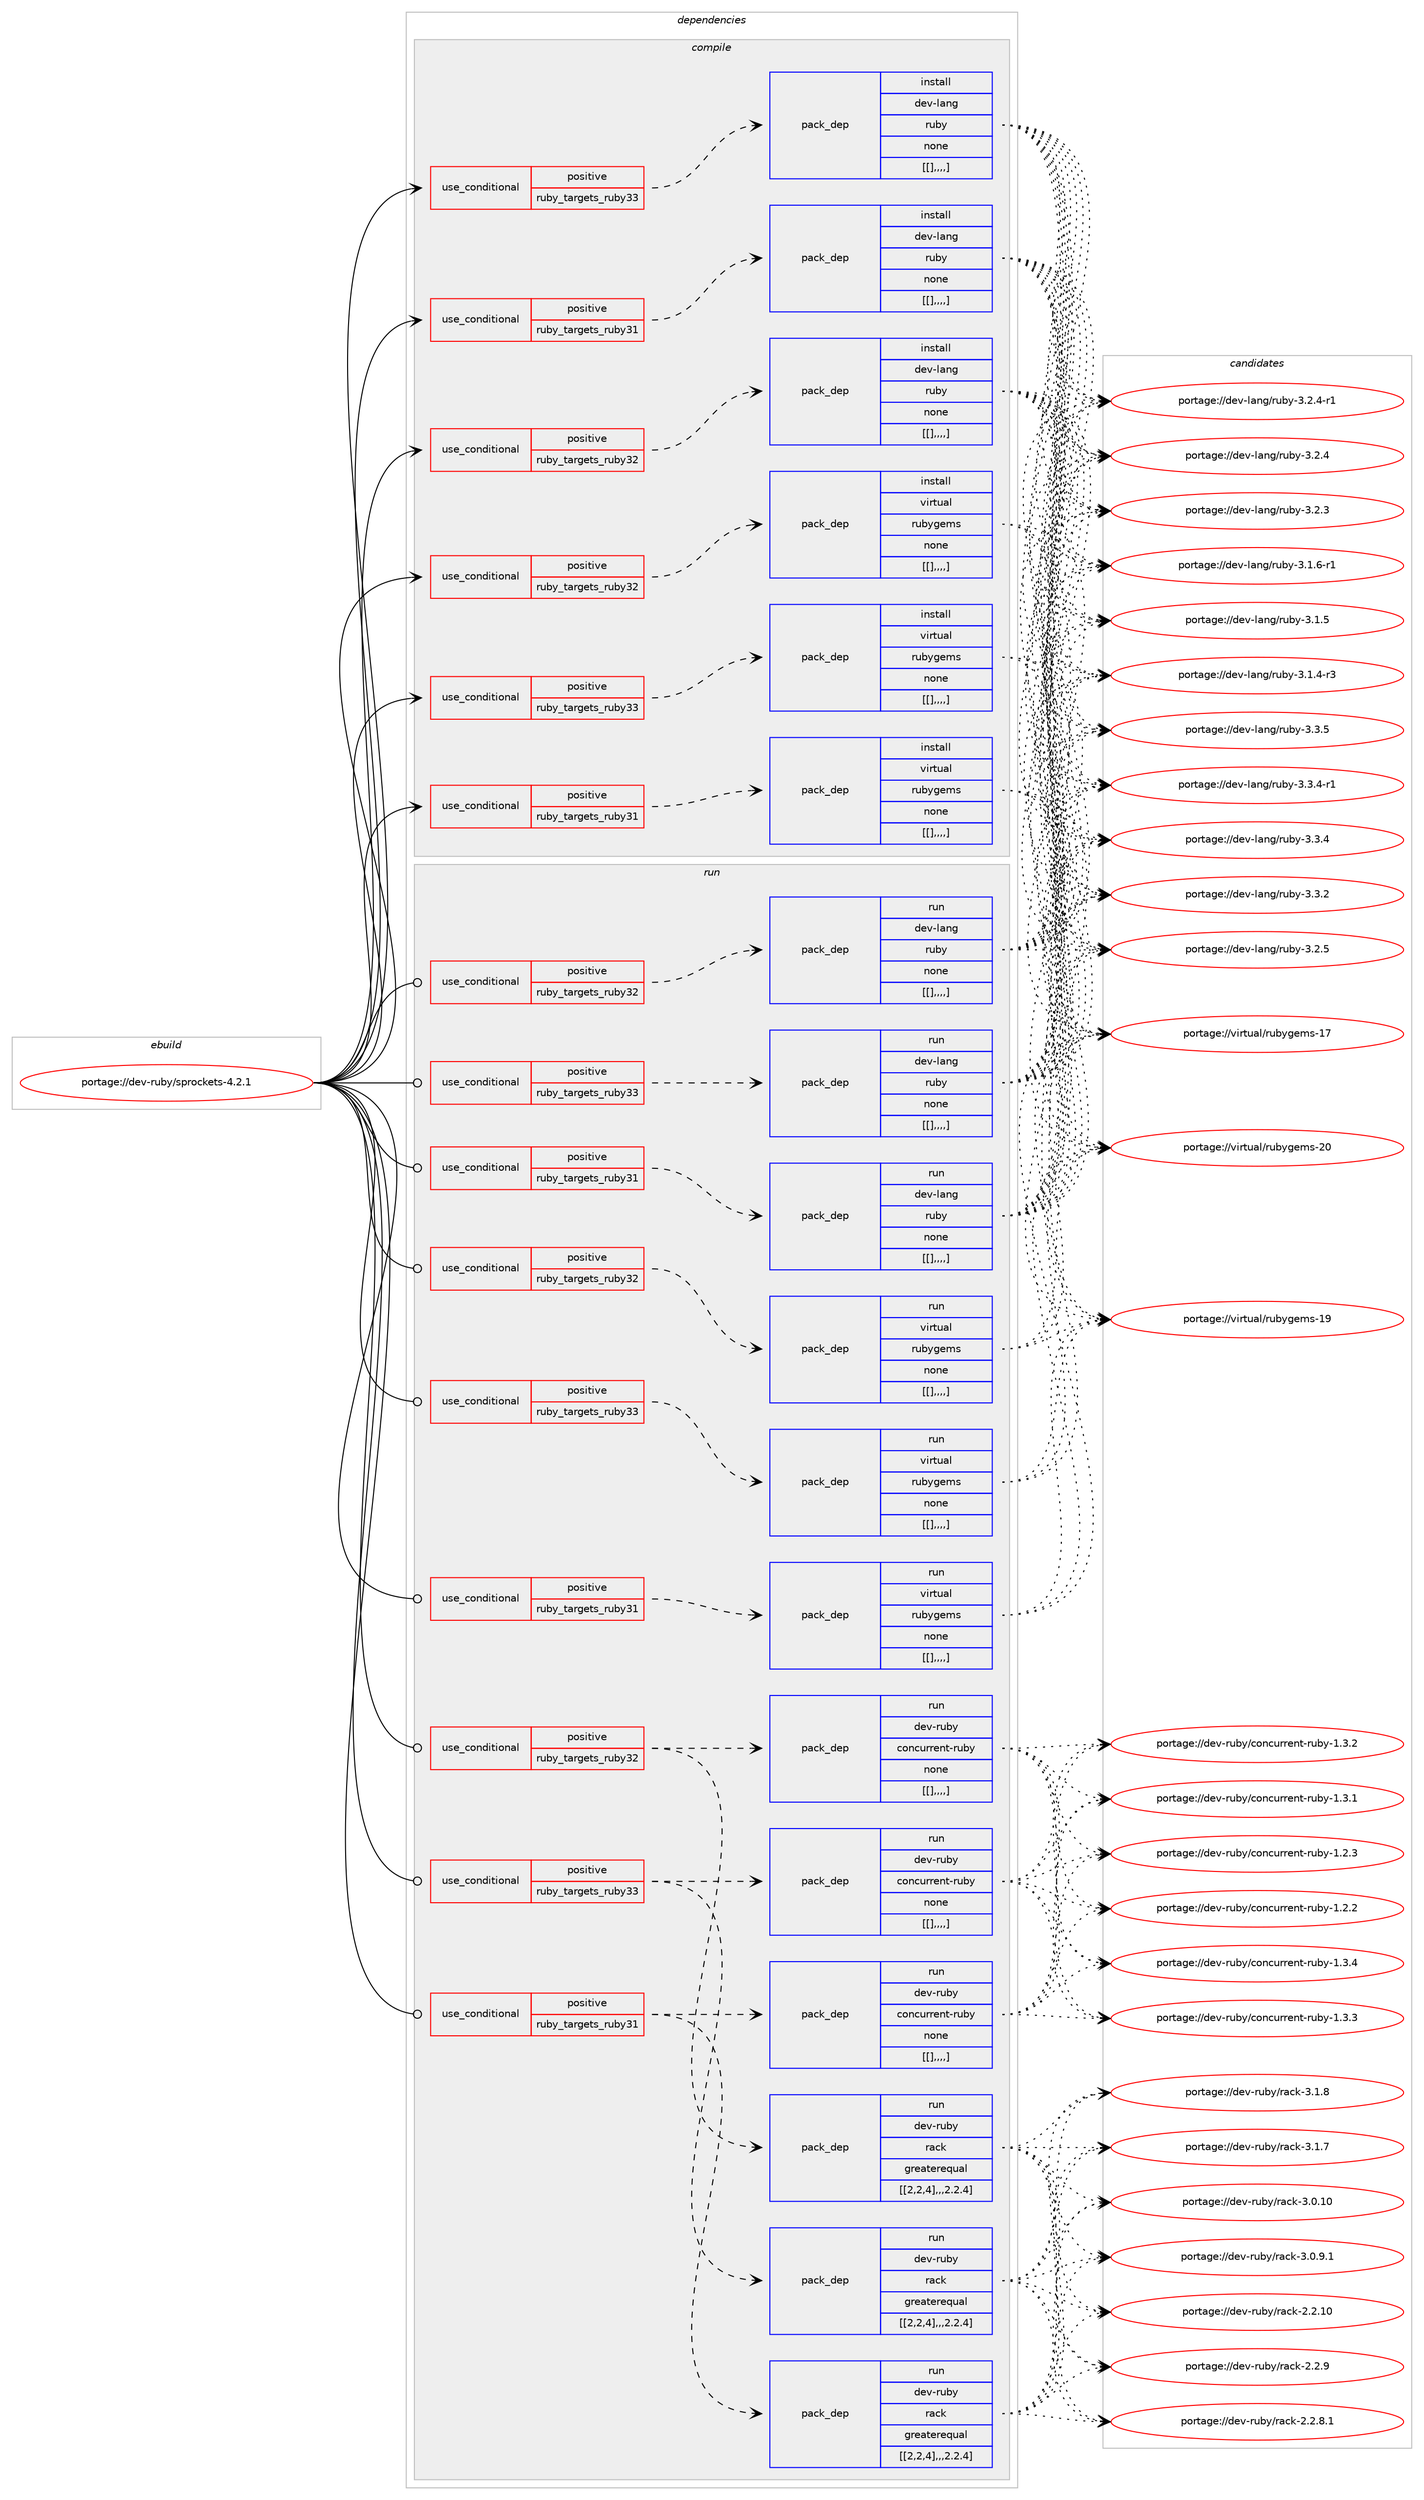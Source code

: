 digraph prolog {

# *************
# Graph options
# *************

newrank=true;
concentrate=true;
compound=true;
graph [rankdir=LR,fontname=Helvetica,fontsize=10,ranksep=1.5];#, ranksep=2.5, nodesep=0.2];
edge  [arrowhead=vee];
node  [fontname=Helvetica,fontsize=10];

# **********
# The ebuild
# **********

subgraph cluster_leftcol {
color=gray;
label=<<i>ebuild</i>>;
id [label="portage://dev-ruby/sprockets-4.2.1", color=red, width=4, href="../dev-ruby/sprockets-4.2.1.svg"];
}

# ****************
# The dependencies
# ****************

subgraph cluster_midcol {
color=gray;
label=<<i>dependencies</i>>;
subgraph cluster_compile {
fillcolor="#eeeeee";
style=filled;
label=<<i>compile</i>>;
subgraph cond61307 {
dependency215376 [label=<<TABLE BORDER="0" CELLBORDER="1" CELLSPACING="0" CELLPADDING="4"><TR><TD ROWSPAN="3" CELLPADDING="10">use_conditional</TD></TR><TR><TD>positive</TD></TR><TR><TD>ruby_targets_ruby31</TD></TR></TABLE>>, shape=none, color=red];
subgraph pack152599 {
dependency215428 [label=<<TABLE BORDER="0" CELLBORDER="1" CELLSPACING="0" CELLPADDING="4" WIDTH="220"><TR><TD ROWSPAN="6" CELLPADDING="30">pack_dep</TD></TR><TR><TD WIDTH="110">install</TD></TR><TR><TD>dev-lang</TD></TR><TR><TD>ruby</TD></TR><TR><TD>none</TD></TR><TR><TD>[[],,,,]</TD></TR></TABLE>>, shape=none, color=blue];
}
dependency215376:e -> dependency215428:w [weight=20,style="dashed",arrowhead="vee"];
}
id:e -> dependency215376:w [weight=20,style="solid",arrowhead="vee"];
subgraph cond61364 {
dependency215474 [label=<<TABLE BORDER="0" CELLBORDER="1" CELLSPACING="0" CELLPADDING="4"><TR><TD ROWSPAN="3" CELLPADDING="10">use_conditional</TD></TR><TR><TD>positive</TD></TR><TR><TD>ruby_targets_ruby31</TD></TR></TABLE>>, shape=none, color=red];
subgraph pack152633 {
dependency215477 [label=<<TABLE BORDER="0" CELLBORDER="1" CELLSPACING="0" CELLPADDING="4" WIDTH="220"><TR><TD ROWSPAN="6" CELLPADDING="30">pack_dep</TD></TR><TR><TD WIDTH="110">install</TD></TR><TR><TD>virtual</TD></TR><TR><TD>rubygems</TD></TR><TR><TD>none</TD></TR><TR><TD>[[],,,,]</TD></TR></TABLE>>, shape=none, color=blue];
}
dependency215474:e -> dependency215477:w [weight=20,style="dashed",arrowhead="vee"];
}
id:e -> dependency215474:w [weight=20,style="solid",arrowhead="vee"];
subgraph cond61414 {
dependency215619 [label=<<TABLE BORDER="0" CELLBORDER="1" CELLSPACING="0" CELLPADDING="4"><TR><TD ROWSPAN="3" CELLPADDING="10">use_conditional</TD></TR><TR><TD>positive</TD></TR><TR><TD>ruby_targets_ruby32</TD></TR></TABLE>>, shape=none, color=red];
subgraph pack152728 {
dependency215658 [label=<<TABLE BORDER="0" CELLBORDER="1" CELLSPACING="0" CELLPADDING="4" WIDTH="220"><TR><TD ROWSPAN="6" CELLPADDING="30">pack_dep</TD></TR><TR><TD WIDTH="110">install</TD></TR><TR><TD>dev-lang</TD></TR><TR><TD>ruby</TD></TR><TR><TD>none</TD></TR><TR><TD>[[],,,,]</TD></TR></TABLE>>, shape=none, color=blue];
}
dependency215619:e -> dependency215658:w [weight=20,style="dashed",arrowhead="vee"];
}
id:e -> dependency215619:w [weight=20,style="solid",arrowhead="vee"];
subgraph cond61451 {
dependency215673 [label=<<TABLE BORDER="0" CELLBORDER="1" CELLSPACING="0" CELLPADDING="4"><TR><TD ROWSPAN="3" CELLPADDING="10">use_conditional</TD></TR><TR><TD>positive</TD></TR><TR><TD>ruby_targets_ruby32</TD></TR></TABLE>>, shape=none, color=red];
subgraph pack152764 {
dependency215712 [label=<<TABLE BORDER="0" CELLBORDER="1" CELLSPACING="0" CELLPADDING="4" WIDTH="220"><TR><TD ROWSPAN="6" CELLPADDING="30">pack_dep</TD></TR><TR><TD WIDTH="110">install</TD></TR><TR><TD>virtual</TD></TR><TR><TD>rubygems</TD></TR><TR><TD>none</TD></TR><TR><TD>[[],,,,]</TD></TR></TABLE>>, shape=none, color=blue];
}
dependency215673:e -> dependency215712:w [weight=20,style="dashed",arrowhead="vee"];
}
id:e -> dependency215673:w [weight=20,style="solid",arrowhead="vee"];
subgraph cond61480 {
dependency215748 [label=<<TABLE BORDER="0" CELLBORDER="1" CELLSPACING="0" CELLPADDING="4"><TR><TD ROWSPAN="3" CELLPADDING="10">use_conditional</TD></TR><TR><TD>positive</TD></TR><TR><TD>ruby_targets_ruby33</TD></TR></TABLE>>, shape=none, color=red];
subgraph pack152785 {
dependency215757 [label=<<TABLE BORDER="0" CELLBORDER="1" CELLSPACING="0" CELLPADDING="4" WIDTH="220"><TR><TD ROWSPAN="6" CELLPADDING="30">pack_dep</TD></TR><TR><TD WIDTH="110">install</TD></TR><TR><TD>dev-lang</TD></TR><TR><TD>ruby</TD></TR><TR><TD>none</TD></TR><TR><TD>[[],,,,]</TD></TR></TABLE>>, shape=none, color=blue];
}
dependency215748:e -> dependency215757:w [weight=20,style="dashed",arrowhead="vee"];
}
id:e -> dependency215748:w [weight=20,style="solid",arrowhead="vee"];
subgraph cond61498 {
dependency215781 [label=<<TABLE BORDER="0" CELLBORDER="1" CELLSPACING="0" CELLPADDING="4"><TR><TD ROWSPAN="3" CELLPADDING="10">use_conditional</TD></TR><TR><TD>positive</TD></TR><TR><TD>ruby_targets_ruby33</TD></TR></TABLE>>, shape=none, color=red];
subgraph pack152814 {
dependency215795 [label=<<TABLE BORDER="0" CELLBORDER="1" CELLSPACING="0" CELLPADDING="4" WIDTH="220"><TR><TD ROWSPAN="6" CELLPADDING="30">pack_dep</TD></TR><TR><TD WIDTH="110">install</TD></TR><TR><TD>virtual</TD></TR><TR><TD>rubygems</TD></TR><TR><TD>none</TD></TR><TR><TD>[[],,,,]</TD></TR></TABLE>>, shape=none, color=blue];
}
dependency215781:e -> dependency215795:w [weight=20,style="dashed",arrowhead="vee"];
}
id:e -> dependency215781:w [weight=20,style="solid",arrowhead="vee"];
}
subgraph cluster_compileandrun {
fillcolor="#eeeeee";
style=filled;
label=<<i>compile and run</i>>;
}
subgraph cluster_run {
fillcolor="#eeeeee";
style=filled;
label=<<i>run</i>>;
subgraph cond61522 {
dependency215835 [label=<<TABLE BORDER="0" CELLBORDER="1" CELLSPACING="0" CELLPADDING="4"><TR><TD ROWSPAN="3" CELLPADDING="10">use_conditional</TD></TR><TR><TD>positive</TD></TR><TR><TD>ruby_targets_ruby31</TD></TR></TABLE>>, shape=none, color=red];
subgraph pack152915 {
dependency216006 [label=<<TABLE BORDER="0" CELLBORDER="1" CELLSPACING="0" CELLPADDING="4" WIDTH="220"><TR><TD ROWSPAN="6" CELLPADDING="30">pack_dep</TD></TR><TR><TD WIDTH="110">run</TD></TR><TR><TD>dev-lang</TD></TR><TR><TD>ruby</TD></TR><TR><TD>none</TD></TR><TR><TD>[[],,,,]</TD></TR></TABLE>>, shape=none, color=blue];
}
dependency215835:e -> dependency216006:w [weight=20,style="dashed",arrowhead="vee"];
}
id:e -> dependency215835:w [weight=20,style="solid",arrowhead="odot"];
subgraph cond61620 {
dependency216053 [label=<<TABLE BORDER="0" CELLBORDER="1" CELLSPACING="0" CELLPADDING="4"><TR><TD ROWSPAN="3" CELLPADDING="10">use_conditional</TD></TR><TR><TD>positive</TD></TR><TR><TD>ruby_targets_ruby31</TD></TR></TABLE>>, shape=none, color=red];
subgraph pack152962 {
dependency216078 [label=<<TABLE BORDER="0" CELLBORDER="1" CELLSPACING="0" CELLPADDING="4" WIDTH="220"><TR><TD ROWSPAN="6" CELLPADDING="30">pack_dep</TD></TR><TR><TD WIDTH="110">run</TD></TR><TR><TD>dev-ruby</TD></TR><TR><TD>concurrent-ruby</TD></TR><TR><TD>none</TD></TR><TR><TD>[[],,,,]</TD></TR></TABLE>>, shape=none, color=blue];
}
dependency216053:e -> dependency216078:w [weight=20,style="dashed",arrowhead="vee"];
subgraph pack152991 {
dependency216124 [label=<<TABLE BORDER="0" CELLBORDER="1" CELLSPACING="0" CELLPADDING="4" WIDTH="220"><TR><TD ROWSPAN="6" CELLPADDING="30">pack_dep</TD></TR><TR><TD WIDTH="110">run</TD></TR><TR><TD>dev-ruby</TD></TR><TR><TD>rack</TD></TR><TR><TD>greaterequal</TD></TR><TR><TD>[[2,2,4],,,2.2.4]</TD></TR></TABLE>>, shape=none, color=blue];
}
dependency216053:e -> dependency216124:w [weight=20,style="dashed",arrowhead="vee"];
}
id:e -> dependency216053:w [weight=20,style="solid",arrowhead="odot"];
subgraph cond61703 {
dependency216219 [label=<<TABLE BORDER="0" CELLBORDER="1" CELLSPACING="0" CELLPADDING="4"><TR><TD ROWSPAN="3" CELLPADDING="10">use_conditional</TD></TR><TR><TD>positive</TD></TR><TR><TD>ruby_targets_ruby31</TD></TR></TABLE>>, shape=none, color=red];
subgraph pack153043 {
dependency216244 [label=<<TABLE BORDER="0" CELLBORDER="1" CELLSPACING="0" CELLPADDING="4" WIDTH="220"><TR><TD ROWSPAN="6" CELLPADDING="30">pack_dep</TD></TR><TR><TD WIDTH="110">run</TD></TR><TR><TD>virtual</TD></TR><TR><TD>rubygems</TD></TR><TR><TD>none</TD></TR><TR><TD>[[],,,,]</TD></TR></TABLE>>, shape=none, color=blue];
}
dependency216219:e -> dependency216244:w [weight=20,style="dashed",arrowhead="vee"];
}
id:e -> dependency216219:w [weight=20,style="solid",arrowhead="odot"];
subgraph cond61720 {
dependency216253 [label=<<TABLE BORDER="0" CELLBORDER="1" CELLSPACING="0" CELLPADDING="4"><TR><TD ROWSPAN="3" CELLPADDING="10">use_conditional</TD></TR><TR><TD>positive</TD></TR><TR><TD>ruby_targets_ruby32</TD></TR></TABLE>>, shape=none, color=red];
subgraph pack153058 {
dependency216268 [label=<<TABLE BORDER="0" CELLBORDER="1" CELLSPACING="0" CELLPADDING="4" WIDTH="220"><TR><TD ROWSPAN="6" CELLPADDING="30">pack_dep</TD></TR><TR><TD WIDTH="110">run</TD></TR><TR><TD>dev-lang</TD></TR><TR><TD>ruby</TD></TR><TR><TD>none</TD></TR><TR><TD>[[],,,,]</TD></TR></TABLE>>, shape=none, color=blue];
}
dependency216253:e -> dependency216268:w [weight=20,style="dashed",arrowhead="vee"];
}
id:e -> dependency216253:w [weight=20,style="solid",arrowhead="odot"];
subgraph cond61747 {
dependency216424 [label=<<TABLE BORDER="0" CELLBORDER="1" CELLSPACING="0" CELLPADDING="4"><TR><TD ROWSPAN="3" CELLPADDING="10">use_conditional</TD></TR><TR><TD>positive</TD></TR><TR><TD>ruby_targets_ruby32</TD></TR></TABLE>>, shape=none, color=red];
subgraph pack153159 {
dependency216509 [label=<<TABLE BORDER="0" CELLBORDER="1" CELLSPACING="0" CELLPADDING="4" WIDTH="220"><TR><TD ROWSPAN="6" CELLPADDING="30">pack_dep</TD></TR><TR><TD WIDTH="110">run</TD></TR><TR><TD>dev-ruby</TD></TR><TR><TD>concurrent-ruby</TD></TR><TR><TD>none</TD></TR><TR><TD>[[],,,,]</TD></TR></TABLE>>, shape=none, color=blue];
}
dependency216424:e -> dependency216509:w [weight=20,style="dashed",arrowhead="vee"];
subgraph pack153223 {
dependency216576 [label=<<TABLE BORDER="0" CELLBORDER="1" CELLSPACING="0" CELLPADDING="4" WIDTH="220"><TR><TD ROWSPAN="6" CELLPADDING="30">pack_dep</TD></TR><TR><TD WIDTH="110">run</TD></TR><TR><TD>dev-ruby</TD></TR><TR><TD>rack</TD></TR><TR><TD>greaterequal</TD></TR><TR><TD>[[2,2,4],,,2.2.4]</TD></TR></TABLE>>, shape=none, color=blue];
}
dependency216424:e -> dependency216576:w [weight=20,style="dashed",arrowhead="vee"];
}
id:e -> dependency216424:w [weight=20,style="solid",arrowhead="odot"];
subgraph cond61872 {
dependency216634 [label=<<TABLE BORDER="0" CELLBORDER="1" CELLSPACING="0" CELLPADDING="4"><TR><TD ROWSPAN="3" CELLPADDING="10">use_conditional</TD></TR><TR><TD>positive</TD></TR><TR><TD>ruby_targets_ruby32</TD></TR></TABLE>>, shape=none, color=red];
subgraph pack153281 {
dependency216679 [label=<<TABLE BORDER="0" CELLBORDER="1" CELLSPACING="0" CELLPADDING="4" WIDTH="220"><TR><TD ROWSPAN="6" CELLPADDING="30">pack_dep</TD></TR><TR><TD WIDTH="110">run</TD></TR><TR><TD>virtual</TD></TR><TR><TD>rubygems</TD></TR><TR><TD>none</TD></TR><TR><TD>[[],,,,]</TD></TR></TABLE>>, shape=none, color=blue];
}
dependency216634:e -> dependency216679:w [weight=20,style="dashed",arrowhead="vee"];
}
id:e -> dependency216634:w [weight=20,style="solid",arrowhead="odot"];
subgraph cond61929 {
dependency216736 [label=<<TABLE BORDER="0" CELLBORDER="1" CELLSPACING="0" CELLPADDING="4"><TR><TD ROWSPAN="3" CELLPADDING="10">use_conditional</TD></TR><TR><TD>positive</TD></TR><TR><TD>ruby_targets_ruby33</TD></TR></TABLE>>, shape=none, color=red];
subgraph pack153329 {
dependency216752 [label=<<TABLE BORDER="0" CELLBORDER="1" CELLSPACING="0" CELLPADDING="4" WIDTH="220"><TR><TD ROWSPAN="6" CELLPADDING="30">pack_dep</TD></TR><TR><TD WIDTH="110">run</TD></TR><TR><TD>dev-lang</TD></TR><TR><TD>ruby</TD></TR><TR><TD>none</TD></TR><TR><TD>[[],,,,]</TD></TR></TABLE>>, shape=none, color=blue];
}
dependency216736:e -> dependency216752:w [weight=20,style="dashed",arrowhead="vee"];
}
id:e -> dependency216736:w [weight=20,style="solid",arrowhead="odot"];
subgraph cond61950 {
dependency216771 [label=<<TABLE BORDER="0" CELLBORDER="1" CELLSPACING="0" CELLPADDING="4"><TR><TD ROWSPAN="3" CELLPADDING="10">use_conditional</TD></TR><TR><TD>positive</TD></TR><TR><TD>ruby_targets_ruby33</TD></TR></TABLE>>, shape=none, color=red];
subgraph pack153346 {
dependency216837 [label=<<TABLE BORDER="0" CELLBORDER="1" CELLSPACING="0" CELLPADDING="4" WIDTH="220"><TR><TD ROWSPAN="6" CELLPADDING="30">pack_dep</TD></TR><TR><TD WIDTH="110">run</TD></TR><TR><TD>dev-ruby</TD></TR><TR><TD>concurrent-ruby</TD></TR><TR><TD>none</TD></TR><TR><TD>[[],,,,]</TD></TR></TABLE>>, shape=none, color=blue];
}
dependency216771:e -> dependency216837:w [weight=20,style="dashed",arrowhead="vee"];
subgraph pack153376 {
dependency216862 [label=<<TABLE BORDER="0" CELLBORDER="1" CELLSPACING="0" CELLPADDING="4" WIDTH="220"><TR><TD ROWSPAN="6" CELLPADDING="30">pack_dep</TD></TR><TR><TD WIDTH="110">run</TD></TR><TR><TD>dev-ruby</TD></TR><TR><TD>rack</TD></TR><TR><TD>greaterequal</TD></TR><TR><TD>[[2,2,4],,,2.2.4]</TD></TR></TABLE>>, shape=none, color=blue];
}
dependency216771:e -> dependency216862:w [weight=20,style="dashed",arrowhead="vee"];
}
id:e -> dependency216771:w [weight=20,style="solid",arrowhead="odot"];
subgraph cond61998 {
dependency216872 [label=<<TABLE BORDER="0" CELLBORDER="1" CELLSPACING="0" CELLPADDING="4"><TR><TD ROWSPAN="3" CELLPADDING="10">use_conditional</TD></TR><TR><TD>positive</TD></TR><TR><TD>ruby_targets_ruby33</TD></TR></TABLE>>, shape=none, color=red];
subgraph pack153394 {
dependency216874 [label=<<TABLE BORDER="0" CELLBORDER="1" CELLSPACING="0" CELLPADDING="4" WIDTH="220"><TR><TD ROWSPAN="6" CELLPADDING="30">pack_dep</TD></TR><TR><TD WIDTH="110">run</TD></TR><TR><TD>virtual</TD></TR><TR><TD>rubygems</TD></TR><TR><TD>none</TD></TR><TR><TD>[[],,,,]</TD></TR></TABLE>>, shape=none, color=blue];
}
dependency216872:e -> dependency216874:w [weight=20,style="dashed",arrowhead="vee"];
}
id:e -> dependency216872:w [weight=20,style="solid",arrowhead="odot"];
}
}

# **************
# The candidates
# **************

subgraph cluster_choices {
rank=same;
color=gray;
label=<<i>candidates</i>>;

subgraph choice152987 {
color=black;
nodesep=1;
choice10010111845108971101034711411798121455146514653 [label="portage://dev-lang/ruby-3.3.5", color=red, width=4,href="../dev-lang/ruby-3.3.5.svg"];
choice100101118451089711010347114117981214551465146524511449 [label="portage://dev-lang/ruby-3.3.4-r1", color=red, width=4,href="../dev-lang/ruby-3.3.4-r1.svg"];
choice10010111845108971101034711411798121455146514652 [label="portage://dev-lang/ruby-3.3.4", color=red, width=4,href="../dev-lang/ruby-3.3.4.svg"];
choice10010111845108971101034711411798121455146514650 [label="portage://dev-lang/ruby-3.3.2", color=red, width=4,href="../dev-lang/ruby-3.3.2.svg"];
choice10010111845108971101034711411798121455146504653 [label="portage://dev-lang/ruby-3.2.5", color=red, width=4,href="../dev-lang/ruby-3.2.5.svg"];
choice100101118451089711010347114117981214551465046524511449 [label="portage://dev-lang/ruby-3.2.4-r1", color=red, width=4,href="../dev-lang/ruby-3.2.4-r1.svg"];
choice10010111845108971101034711411798121455146504652 [label="portage://dev-lang/ruby-3.2.4", color=red, width=4,href="../dev-lang/ruby-3.2.4.svg"];
choice10010111845108971101034711411798121455146504651 [label="portage://dev-lang/ruby-3.2.3", color=red, width=4,href="../dev-lang/ruby-3.2.3.svg"];
choice100101118451089711010347114117981214551464946544511449 [label="portage://dev-lang/ruby-3.1.6-r1", color=red, width=4,href="../dev-lang/ruby-3.1.6-r1.svg"];
choice10010111845108971101034711411798121455146494653 [label="portage://dev-lang/ruby-3.1.5", color=red, width=4,href="../dev-lang/ruby-3.1.5.svg"];
choice100101118451089711010347114117981214551464946524511451 [label="portage://dev-lang/ruby-3.1.4-r3", color=red, width=4,href="../dev-lang/ruby-3.1.4-r3.svg"];
dependency215428:e -> choice10010111845108971101034711411798121455146514653:w [style=dotted,weight="100"];
dependency215428:e -> choice100101118451089711010347114117981214551465146524511449:w [style=dotted,weight="100"];
dependency215428:e -> choice10010111845108971101034711411798121455146514652:w [style=dotted,weight="100"];
dependency215428:e -> choice10010111845108971101034711411798121455146514650:w [style=dotted,weight="100"];
dependency215428:e -> choice10010111845108971101034711411798121455146504653:w [style=dotted,weight="100"];
dependency215428:e -> choice100101118451089711010347114117981214551465046524511449:w [style=dotted,weight="100"];
dependency215428:e -> choice10010111845108971101034711411798121455146504652:w [style=dotted,weight="100"];
dependency215428:e -> choice10010111845108971101034711411798121455146504651:w [style=dotted,weight="100"];
dependency215428:e -> choice100101118451089711010347114117981214551464946544511449:w [style=dotted,weight="100"];
dependency215428:e -> choice10010111845108971101034711411798121455146494653:w [style=dotted,weight="100"];
dependency215428:e -> choice100101118451089711010347114117981214551464946524511451:w [style=dotted,weight="100"];
}
subgraph choice153046 {
color=black;
nodesep=1;
choice118105114116117971084711411798121103101109115455048 [label="portage://virtual/rubygems-20", color=red, width=4,href="../virtual/rubygems-20.svg"];
choice118105114116117971084711411798121103101109115454957 [label="portage://virtual/rubygems-19", color=red, width=4,href="../virtual/rubygems-19.svg"];
choice118105114116117971084711411798121103101109115454955 [label="portage://virtual/rubygems-17", color=red, width=4,href="../virtual/rubygems-17.svg"];
dependency215477:e -> choice118105114116117971084711411798121103101109115455048:w [style=dotted,weight="100"];
dependency215477:e -> choice118105114116117971084711411798121103101109115454957:w [style=dotted,weight="100"];
dependency215477:e -> choice118105114116117971084711411798121103101109115454955:w [style=dotted,weight="100"];
}
subgraph choice153049 {
color=black;
nodesep=1;
choice10010111845108971101034711411798121455146514653 [label="portage://dev-lang/ruby-3.3.5", color=red, width=4,href="../dev-lang/ruby-3.3.5.svg"];
choice100101118451089711010347114117981214551465146524511449 [label="portage://dev-lang/ruby-3.3.4-r1", color=red, width=4,href="../dev-lang/ruby-3.3.4-r1.svg"];
choice10010111845108971101034711411798121455146514652 [label="portage://dev-lang/ruby-3.3.4", color=red, width=4,href="../dev-lang/ruby-3.3.4.svg"];
choice10010111845108971101034711411798121455146514650 [label="portage://dev-lang/ruby-3.3.2", color=red, width=4,href="../dev-lang/ruby-3.3.2.svg"];
choice10010111845108971101034711411798121455146504653 [label="portage://dev-lang/ruby-3.2.5", color=red, width=4,href="../dev-lang/ruby-3.2.5.svg"];
choice100101118451089711010347114117981214551465046524511449 [label="portage://dev-lang/ruby-3.2.4-r1", color=red, width=4,href="../dev-lang/ruby-3.2.4-r1.svg"];
choice10010111845108971101034711411798121455146504652 [label="portage://dev-lang/ruby-3.2.4", color=red, width=4,href="../dev-lang/ruby-3.2.4.svg"];
choice10010111845108971101034711411798121455146504651 [label="portage://dev-lang/ruby-3.2.3", color=red, width=4,href="../dev-lang/ruby-3.2.3.svg"];
choice100101118451089711010347114117981214551464946544511449 [label="portage://dev-lang/ruby-3.1.6-r1", color=red, width=4,href="../dev-lang/ruby-3.1.6-r1.svg"];
choice10010111845108971101034711411798121455146494653 [label="portage://dev-lang/ruby-3.1.5", color=red, width=4,href="../dev-lang/ruby-3.1.5.svg"];
choice100101118451089711010347114117981214551464946524511451 [label="portage://dev-lang/ruby-3.1.4-r3", color=red, width=4,href="../dev-lang/ruby-3.1.4-r3.svg"];
dependency215658:e -> choice10010111845108971101034711411798121455146514653:w [style=dotted,weight="100"];
dependency215658:e -> choice100101118451089711010347114117981214551465146524511449:w [style=dotted,weight="100"];
dependency215658:e -> choice10010111845108971101034711411798121455146514652:w [style=dotted,weight="100"];
dependency215658:e -> choice10010111845108971101034711411798121455146514650:w [style=dotted,weight="100"];
dependency215658:e -> choice10010111845108971101034711411798121455146504653:w [style=dotted,weight="100"];
dependency215658:e -> choice100101118451089711010347114117981214551465046524511449:w [style=dotted,weight="100"];
dependency215658:e -> choice10010111845108971101034711411798121455146504652:w [style=dotted,weight="100"];
dependency215658:e -> choice10010111845108971101034711411798121455146504651:w [style=dotted,weight="100"];
dependency215658:e -> choice100101118451089711010347114117981214551464946544511449:w [style=dotted,weight="100"];
dependency215658:e -> choice10010111845108971101034711411798121455146494653:w [style=dotted,weight="100"];
dependency215658:e -> choice100101118451089711010347114117981214551464946524511451:w [style=dotted,weight="100"];
}
subgraph choice153065 {
color=black;
nodesep=1;
choice118105114116117971084711411798121103101109115455048 [label="portage://virtual/rubygems-20", color=red, width=4,href="../virtual/rubygems-20.svg"];
choice118105114116117971084711411798121103101109115454957 [label="portage://virtual/rubygems-19", color=red, width=4,href="../virtual/rubygems-19.svg"];
choice118105114116117971084711411798121103101109115454955 [label="portage://virtual/rubygems-17", color=red, width=4,href="../virtual/rubygems-17.svg"];
dependency215712:e -> choice118105114116117971084711411798121103101109115455048:w [style=dotted,weight="100"];
dependency215712:e -> choice118105114116117971084711411798121103101109115454957:w [style=dotted,weight="100"];
dependency215712:e -> choice118105114116117971084711411798121103101109115454955:w [style=dotted,weight="100"];
}
subgraph choice153077 {
color=black;
nodesep=1;
choice10010111845108971101034711411798121455146514653 [label="portage://dev-lang/ruby-3.3.5", color=red, width=4,href="../dev-lang/ruby-3.3.5.svg"];
choice100101118451089711010347114117981214551465146524511449 [label="portage://dev-lang/ruby-3.3.4-r1", color=red, width=4,href="../dev-lang/ruby-3.3.4-r1.svg"];
choice10010111845108971101034711411798121455146514652 [label="portage://dev-lang/ruby-3.3.4", color=red, width=4,href="../dev-lang/ruby-3.3.4.svg"];
choice10010111845108971101034711411798121455146514650 [label="portage://dev-lang/ruby-3.3.2", color=red, width=4,href="../dev-lang/ruby-3.3.2.svg"];
choice10010111845108971101034711411798121455146504653 [label="portage://dev-lang/ruby-3.2.5", color=red, width=4,href="../dev-lang/ruby-3.2.5.svg"];
choice100101118451089711010347114117981214551465046524511449 [label="portage://dev-lang/ruby-3.2.4-r1", color=red, width=4,href="../dev-lang/ruby-3.2.4-r1.svg"];
choice10010111845108971101034711411798121455146504652 [label="portage://dev-lang/ruby-3.2.4", color=red, width=4,href="../dev-lang/ruby-3.2.4.svg"];
choice10010111845108971101034711411798121455146504651 [label="portage://dev-lang/ruby-3.2.3", color=red, width=4,href="../dev-lang/ruby-3.2.3.svg"];
choice100101118451089711010347114117981214551464946544511449 [label="portage://dev-lang/ruby-3.1.6-r1", color=red, width=4,href="../dev-lang/ruby-3.1.6-r1.svg"];
choice10010111845108971101034711411798121455146494653 [label="portage://dev-lang/ruby-3.1.5", color=red, width=4,href="../dev-lang/ruby-3.1.5.svg"];
choice100101118451089711010347114117981214551464946524511451 [label="portage://dev-lang/ruby-3.1.4-r3", color=red, width=4,href="../dev-lang/ruby-3.1.4-r3.svg"];
dependency215757:e -> choice10010111845108971101034711411798121455146514653:w [style=dotted,weight="100"];
dependency215757:e -> choice100101118451089711010347114117981214551465146524511449:w [style=dotted,weight="100"];
dependency215757:e -> choice10010111845108971101034711411798121455146514652:w [style=dotted,weight="100"];
dependency215757:e -> choice10010111845108971101034711411798121455146514650:w [style=dotted,weight="100"];
dependency215757:e -> choice10010111845108971101034711411798121455146504653:w [style=dotted,weight="100"];
dependency215757:e -> choice100101118451089711010347114117981214551465046524511449:w [style=dotted,weight="100"];
dependency215757:e -> choice10010111845108971101034711411798121455146504652:w [style=dotted,weight="100"];
dependency215757:e -> choice10010111845108971101034711411798121455146504651:w [style=dotted,weight="100"];
dependency215757:e -> choice100101118451089711010347114117981214551464946544511449:w [style=dotted,weight="100"];
dependency215757:e -> choice10010111845108971101034711411798121455146494653:w [style=dotted,weight="100"];
dependency215757:e -> choice100101118451089711010347114117981214551464946524511451:w [style=dotted,weight="100"];
}
subgraph choice153084 {
color=black;
nodesep=1;
choice118105114116117971084711411798121103101109115455048 [label="portage://virtual/rubygems-20", color=red, width=4,href="../virtual/rubygems-20.svg"];
choice118105114116117971084711411798121103101109115454957 [label="portage://virtual/rubygems-19", color=red, width=4,href="../virtual/rubygems-19.svg"];
choice118105114116117971084711411798121103101109115454955 [label="portage://virtual/rubygems-17", color=red, width=4,href="../virtual/rubygems-17.svg"];
dependency215795:e -> choice118105114116117971084711411798121103101109115455048:w [style=dotted,weight="100"];
dependency215795:e -> choice118105114116117971084711411798121103101109115454957:w [style=dotted,weight="100"];
dependency215795:e -> choice118105114116117971084711411798121103101109115454955:w [style=dotted,weight="100"];
}
subgraph choice153094 {
color=black;
nodesep=1;
choice10010111845108971101034711411798121455146514653 [label="portage://dev-lang/ruby-3.3.5", color=red, width=4,href="../dev-lang/ruby-3.3.5.svg"];
choice100101118451089711010347114117981214551465146524511449 [label="portage://dev-lang/ruby-3.3.4-r1", color=red, width=4,href="../dev-lang/ruby-3.3.4-r1.svg"];
choice10010111845108971101034711411798121455146514652 [label="portage://dev-lang/ruby-3.3.4", color=red, width=4,href="../dev-lang/ruby-3.3.4.svg"];
choice10010111845108971101034711411798121455146514650 [label="portage://dev-lang/ruby-3.3.2", color=red, width=4,href="../dev-lang/ruby-3.3.2.svg"];
choice10010111845108971101034711411798121455146504653 [label="portage://dev-lang/ruby-3.2.5", color=red, width=4,href="../dev-lang/ruby-3.2.5.svg"];
choice100101118451089711010347114117981214551465046524511449 [label="portage://dev-lang/ruby-3.2.4-r1", color=red, width=4,href="../dev-lang/ruby-3.2.4-r1.svg"];
choice10010111845108971101034711411798121455146504652 [label="portage://dev-lang/ruby-3.2.4", color=red, width=4,href="../dev-lang/ruby-3.2.4.svg"];
choice10010111845108971101034711411798121455146504651 [label="portage://dev-lang/ruby-3.2.3", color=red, width=4,href="../dev-lang/ruby-3.2.3.svg"];
choice100101118451089711010347114117981214551464946544511449 [label="portage://dev-lang/ruby-3.1.6-r1", color=red, width=4,href="../dev-lang/ruby-3.1.6-r1.svg"];
choice10010111845108971101034711411798121455146494653 [label="portage://dev-lang/ruby-3.1.5", color=red, width=4,href="../dev-lang/ruby-3.1.5.svg"];
choice100101118451089711010347114117981214551464946524511451 [label="portage://dev-lang/ruby-3.1.4-r3", color=red, width=4,href="../dev-lang/ruby-3.1.4-r3.svg"];
dependency216006:e -> choice10010111845108971101034711411798121455146514653:w [style=dotted,weight="100"];
dependency216006:e -> choice100101118451089711010347114117981214551465146524511449:w [style=dotted,weight="100"];
dependency216006:e -> choice10010111845108971101034711411798121455146514652:w [style=dotted,weight="100"];
dependency216006:e -> choice10010111845108971101034711411798121455146514650:w [style=dotted,weight="100"];
dependency216006:e -> choice10010111845108971101034711411798121455146504653:w [style=dotted,weight="100"];
dependency216006:e -> choice100101118451089711010347114117981214551465046524511449:w [style=dotted,weight="100"];
dependency216006:e -> choice10010111845108971101034711411798121455146504652:w [style=dotted,weight="100"];
dependency216006:e -> choice10010111845108971101034711411798121455146504651:w [style=dotted,weight="100"];
dependency216006:e -> choice100101118451089711010347114117981214551464946544511449:w [style=dotted,weight="100"];
dependency216006:e -> choice10010111845108971101034711411798121455146494653:w [style=dotted,weight="100"];
dependency216006:e -> choice100101118451089711010347114117981214551464946524511451:w [style=dotted,weight="100"];
}
subgraph choice153108 {
color=black;
nodesep=1;
choice10010111845114117981214799111110991171141141011101164511411798121454946514652 [label="portage://dev-ruby/concurrent-ruby-1.3.4", color=red, width=4,href="../dev-ruby/concurrent-ruby-1.3.4.svg"];
choice10010111845114117981214799111110991171141141011101164511411798121454946514651 [label="portage://dev-ruby/concurrent-ruby-1.3.3", color=red, width=4,href="../dev-ruby/concurrent-ruby-1.3.3.svg"];
choice10010111845114117981214799111110991171141141011101164511411798121454946514650 [label="portage://dev-ruby/concurrent-ruby-1.3.2", color=red, width=4,href="../dev-ruby/concurrent-ruby-1.3.2.svg"];
choice10010111845114117981214799111110991171141141011101164511411798121454946514649 [label="portage://dev-ruby/concurrent-ruby-1.3.1", color=red, width=4,href="../dev-ruby/concurrent-ruby-1.3.1.svg"];
choice10010111845114117981214799111110991171141141011101164511411798121454946504651 [label="portage://dev-ruby/concurrent-ruby-1.2.3", color=red, width=4,href="../dev-ruby/concurrent-ruby-1.2.3.svg"];
choice10010111845114117981214799111110991171141141011101164511411798121454946504650 [label="portage://dev-ruby/concurrent-ruby-1.2.2", color=red, width=4,href="../dev-ruby/concurrent-ruby-1.2.2.svg"];
dependency216078:e -> choice10010111845114117981214799111110991171141141011101164511411798121454946514652:w [style=dotted,weight="100"];
dependency216078:e -> choice10010111845114117981214799111110991171141141011101164511411798121454946514651:w [style=dotted,weight="100"];
dependency216078:e -> choice10010111845114117981214799111110991171141141011101164511411798121454946514650:w [style=dotted,weight="100"];
dependency216078:e -> choice10010111845114117981214799111110991171141141011101164511411798121454946514649:w [style=dotted,weight="100"];
dependency216078:e -> choice10010111845114117981214799111110991171141141011101164511411798121454946504651:w [style=dotted,weight="100"];
dependency216078:e -> choice10010111845114117981214799111110991171141141011101164511411798121454946504650:w [style=dotted,weight="100"];
}
subgraph choice153113 {
color=black;
nodesep=1;
choice1001011184511411798121471149799107455146494656 [label="portage://dev-ruby/rack-3.1.8", color=red, width=4,href="../dev-ruby/rack-3.1.8.svg"];
choice1001011184511411798121471149799107455146494655 [label="portage://dev-ruby/rack-3.1.7", color=red, width=4,href="../dev-ruby/rack-3.1.7.svg"];
choice100101118451141179812147114979910745514648464948 [label="portage://dev-ruby/rack-3.0.10", color=red, width=4,href="../dev-ruby/rack-3.0.10.svg"];
choice10010111845114117981214711497991074551464846574649 [label="portage://dev-ruby/rack-3.0.9.1", color=red, width=4,href="../dev-ruby/rack-3.0.9.1.svg"];
choice100101118451141179812147114979910745504650464948 [label="portage://dev-ruby/rack-2.2.10", color=red, width=4,href="../dev-ruby/rack-2.2.10.svg"];
choice1001011184511411798121471149799107455046504657 [label="portage://dev-ruby/rack-2.2.9", color=red, width=4,href="../dev-ruby/rack-2.2.9.svg"];
choice10010111845114117981214711497991074550465046564649 [label="portage://dev-ruby/rack-2.2.8.1", color=red, width=4,href="../dev-ruby/rack-2.2.8.1.svg"];
dependency216124:e -> choice1001011184511411798121471149799107455146494656:w [style=dotted,weight="100"];
dependency216124:e -> choice1001011184511411798121471149799107455146494655:w [style=dotted,weight="100"];
dependency216124:e -> choice100101118451141179812147114979910745514648464948:w [style=dotted,weight="100"];
dependency216124:e -> choice10010111845114117981214711497991074551464846574649:w [style=dotted,weight="100"];
dependency216124:e -> choice100101118451141179812147114979910745504650464948:w [style=dotted,weight="100"];
dependency216124:e -> choice1001011184511411798121471149799107455046504657:w [style=dotted,weight="100"];
dependency216124:e -> choice10010111845114117981214711497991074550465046564649:w [style=dotted,weight="100"];
}
subgraph choice153118 {
color=black;
nodesep=1;
choice118105114116117971084711411798121103101109115455048 [label="portage://virtual/rubygems-20", color=red, width=4,href="../virtual/rubygems-20.svg"];
choice118105114116117971084711411798121103101109115454957 [label="portage://virtual/rubygems-19", color=red, width=4,href="../virtual/rubygems-19.svg"];
choice118105114116117971084711411798121103101109115454955 [label="portage://virtual/rubygems-17", color=red, width=4,href="../virtual/rubygems-17.svg"];
dependency216244:e -> choice118105114116117971084711411798121103101109115455048:w [style=dotted,weight="100"];
dependency216244:e -> choice118105114116117971084711411798121103101109115454957:w [style=dotted,weight="100"];
dependency216244:e -> choice118105114116117971084711411798121103101109115454955:w [style=dotted,weight="100"];
}
subgraph choice153122 {
color=black;
nodesep=1;
choice10010111845108971101034711411798121455146514653 [label="portage://dev-lang/ruby-3.3.5", color=red, width=4,href="../dev-lang/ruby-3.3.5.svg"];
choice100101118451089711010347114117981214551465146524511449 [label="portage://dev-lang/ruby-3.3.4-r1", color=red, width=4,href="../dev-lang/ruby-3.3.4-r1.svg"];
choice10010111845108971101034711411798121455146514652 [label="portage://dev-lang/ruby-3.3.4", color=red, width=4,href="../dev-lang/ruby-3.3.4.svg"];
choice10010111845108971101034711411798121455146514650 [label="portage://dev-lang/ruby-3.3.2", color=red, width=4,href="../dev-lang/ruby-3.3.2.svg"];
choice10010111845108971101034711411798121455146504653 [label="portage://dev-lang/ruby-3.2.5", color=red, width=4,href="../dev-lang/ruby-3.2.5.svg"];
choice100101118451089711010347114117981214551465046524511449 [label="portage://dev-lang/ruby-3.2.4-r1", color=red, width=4,href="../dev-lang/ruby-3.2.4-r1.svg"];
choice10010111845108971101034711411798121455146504652 [label="portage://dev-lang/ruby-3.2.4", color=red, width=4,href="../dev-lang/ruby-3.2.4.svg"];
choice10010111845108971101034711411798121455146504651 [label="portage://dev-lang/ruby-3.2.3", color=red, width=4,href="../dev-lang/ruby-3.2.3.svg"];
choice100101118451089711010347114117981214551464946544511449 [label="portage://dev-lang/ruby-3.1.6-r1", color=red, width=4,href="../dev-lang/ruby-3.1.6-r1.svg"];
choice10010111845108971101034711411798121455146494653 [label="portage://dev-lang/ruby-3.1.5", color=red, width=4,href="../dev-lang/ruby-3.1.5.svg"];
choice100101118451089711010347114117981214551464946524511451 [label="portage://dev-lang/ruby-3.1.4-r3", color=red, width=4,href="../dev-lang/ruby-3.1.4-r3.svg"];
dependency216268:e -> choice10010111845108971101034711411798121455146514653:w [style=dotted,weight="100"];
dependency216268:e -> choice100101118451089711010347114117981214551465146524511449:w [style=dotted,weight="100"];
dependency216268:e -> choice10010111845108971101034711411798121455146514652:w [style=dotted,weight="100"];
dependency216268:e -> choice10010111845108971101034711411798121455146514650:w [style=dotted,weight="100"];
dependency216268:e -> choice10010111845108971101034711411798121455146504653:w [style=dotted,weight="100"];
dependency216268:e -> choice100101118451089711010347114117981214551465046524511449:w [style=dotted,weight="100"];
dependency216268:e -> choice10010111845108971101034711411798121455146504652:w [style=dotted,weight="100"];
dependency216268:e -> choice10010111845108971101034711411798121455146504651:w [style=dotted,weight="100"];
dependency216268:e -> choice100101118451089711010347114117981214551464946544511449:w [style=dotted,weight="100"];
dependency216268:e -> choice10010111845108971101034711411798121455146494653:w [style=dotted,weight="100"];
dependency216268:e -> choice100101118451089711010347114117981214551464946524511451:w [style=dotted,weight="100"];
}
subgraph choice153147 {
color=black;
nodesep=1;
choice10010111845114117981214799111110991171141141011101164511411798121454946514652 [label="portage://dev-ruby/concurrent-ruby-1.3.4", color=red, width=4,href="../dev-ruby/concurrent-ruby-1.3.4.svg"];
choice10010111845114117981214799111110991171141141011101164511411798121454946514651 [label="portage://dev-ruby/concurrent-ruby-1.3.3", color=red, width=4,href="../dev-ruby/concurrent-ruby-1.3.3.svg"];
choice10010111845114117981214799111110991171141141011101164511411798121454946514650 [label="portage://dev-ruby/concurrent-ruby-1.3.2", color=red, width=4,href="../dev-ruby/concurrent-ruby-1.3.2.svg"];
choice10010111845114117981214799111110991171141141011101164511411798121454946514649 [label="portage://dev-ruby/concurrent-ruby-1.3.1", color=red, width=4,href="../dev-ruby/concurrent-ruby-1.3.1.svg"];
choice10010111845114117981214799111110991171141141011101164511411798121454946504651 [label="portage://dev-ruby/concurrent-ruby-1.2.3", color=red, width=4,href="../dev-ruby/concurrent-ruby-1.2.3.svg"];
choice10010111845114117981214799111110991171141141011101164511411798121454946504650 [label="portage://dev-ruby/concurrent-ruby-1.2.2", color=red, width=4,href="../dev-ruby/concurrent-ruby-1.2.2.svg"];
dependency216509:e -> choice10010111845114117981214799111110991171141141011101164511411798121454946514652:w [style=dotted,weight="100"];
dependency216509:e -> choice10010111845114117981214799111110991171141141011101164511411798121454946514651:w [style=dotted,weight="100"];
dependency216509:e -> choice10010111845114117981214799111110991171141141011101164511411798121454946514650:w [style=dotted,weight="100"];
dependency216509:e -> choice10010111845114117981214799111110991171141141011101164511411798121454946514649:w [style=dotted,weight="100"];
dependency216509:e -> choice10010111845114117981214799111110991171141141011101164511411798121454946504651:w [style=dotted,weight="100"];
dependency216509:e -> choice10010111845114117981214799111110991171141141011101164511411798121454946504650:w [style=dotted,weight="100"];
}
subgraph choice153152 {
color=black;
nodesep=1;
choice1001011184511411798121471149799107455146494656 [label="portage://dev-ruby/rack-3.1.8", color=red, width=4,href="../dev-ruby/rack-3.1.8.svg"];
choice1001011184511411798121471149799107455146494655 [label="portage://dev-ruby/rack-3.1.7", color=red, width=4,href="../dev-ruby/rack-3.1.7.svg"];
choice100101118451141179812147114979910745514648464948 [label="portage://dev-ruby/rack-3.0.10", color=red, width=4,href="../dev-ruby/rack-3.0.10.svg"];
choice10010111845114117981214711497991074551464846574649 [label="portage://dev-ruby/rack-3.0.9.1", color=red, width=4,href="../dev-ruby/rack-3.0.9.1.svg"];
choice100101118451141179812147114979910745504650464948 [label="portage://dev-ruby/rack-2.2.10", color=red, width=4,href="../dev-ruby/rack-2.2.10.svg"];
choice1001011184511411798121471149799107455046504657 [label="portage://dev-ruby/rack-2.2.9", color=red, width=4,href="../dev-ruby/rack-2.2.9.svg"];
choice10010111845114117981214711497991074550465046564649 [label="portage://dev-ruby/rack-2.2.8.1", color=red, width=4,href="../dev-ruby/rack-2.2.8.1.svg"];
dependency216576:e -> choice1001011184511411798121471149799107455146494656:w [style=dotted,weight="100"];
dependency216576:e -> choice1001011184511411798121471149799107455146494655:w [style=dotted,weight="100"];
dependency216576:e -> choice100101118451141179812147114979910745514648464948:w [style=dotted,weight="100"];
dependency216576:e -> choice10010111845114117981214711497991074551464846574649:w [style=dotted,weight="100"];
dependency216576:e -> choice100101118451141179812147114979910745504650464948:w [style=dotted,weight="100"];
dependency216576:e -> choice1001011184511411798121471149799107455046504657:w [style=dotted,weight="100"];
dependency216576:e -> choice10010111845114117981214711497991074550465046564649:w [style=dotted,weight="100"];
}
subgraph choice153157 {
color=black;
nodesep=1;
choice118105114116117971084711411798121103101109115455048 [label="portage://virtual/rubygems-20", color=red, width=4,href="../virtual/rubygems-20.svg"];
choice118105114116117971084711411798121103101109115454957 [label="portage://virtual/rubygems-19", color=red, width=4,href="../virtual/rubygems-19.svg"];
choice118105114116117971084711411798121103101109115454955 [label="portage://virtual/rubygems-17", color=red, width=4,href="../virtual/rubygems-17.svg"];
dependency216679:e -> choice118105114116117971084711411798121103101109115455048:w [style=dotted,weight="100"];
dependency216679:e -> choice118105114116117971084711411798121103101109115454957:w [style=dotted,weight="100"];
dependency216679:e -> choice118105114116117971084711411798121103101109115454955:w [style=dotted,weight="100"];
}
subgraph choice153180 {
color=black;
nodesep=1;
choice10010111845108971101034711411798121455146514653 [label="portage://dev-lang/ruby-3.3.5", color=red, width=4,href="../dev-lang/ruby-3.3.5.svg"];
choice100101118451089711010347114117981214551465146524511449 [label="portage://dev-lang/ruby-3.3.4-r1", color=red, width=4,href="../dev-lang/ruby-3.3.4-r1.svg"];
choice10010111845108971101034711411798121455146514652 [label="portage://dev-lang/ruby-3.3.4", color=red, width=4,href="../dev-lang/ruby-3.3.4.svg"];
choice10010111845108971101034711411798121455146514650 [label="portage://dev-lang/ruby-3.3.2", color=red, width=4,href="../dev-lang/ruby-3.3.2.svg"];
choice10010111845108971101034711411798121455146504653 [label="portage://dev-lang/ruby-3.2.5", color=red, width=4,href="../dev-lang/ruby-3.2.5.svg"];
choice100101118451089711010347114117981214551465046524511449 [label="portage://dev-lang/ruby-3.2.4-r1", color=red, width=4,href="../dev-lang/ruby-3.2.4-r1.svg"];
choice10010111845108971101034711411798121455146504652 [label="portage://dev-lang/ruby-3.2.4", color=red, width=4,href="../dev-lang/ruby-3.2.4.svg"];
choice10010111845108971101034711411798121455146504651 [label="portage://dev-lang/ruby-3.2.3", color=red, width=4,href="../dev-lang/ruby-3.2.3.svg"];
choice100101118451089711010347114117981214551464946544511449 [label="portage://dev-lang/ruby-3.1.6-r1", color=red, width=4,href="../dev-lang/ruby-3.1.6-r1.svg"];
choice10010111845108971101034711411798121455146494653 [label="portage://dev-lang/ruby-3.1.5", color=red, width=4,href="../dev-lang/ruby-3.1.5.svg"];
choice100101118451089711010347114117981214551464946524511451 [label="portage://dev-lang/ruby-3.1.4-r3", color=red, width=4,href="../dev-lang/ruby-3.1.4-r3.svg"];
dependency216752:e -> choice10010111845108971101034711411798121455146514653:w [style=dotted,weight="100"];
dependency216752:e -> choice100101118451089711010347114117981214551465146524511449:w [style=dotted,weight="100"];
dependency216752:e -> choice10010111845108971101034711411798121455146514652:w [style=dotted,weight="100"];
dependency216752:e -> choice10010111845108971101034711411798121455146514650:w [style=dotted,weight="100"];
dependency216752:e -> choice10010111845108971101034711411798121455146504653:w [style=dotted,weight="100"];
dependency216752:e -> choice100101118451089711010347114117981214551465046524511449:w [style=dotted,weight="100"];
dependency216752:e -> choice10010111845108971101034711411798121455146504652:w [style=dotted,weight="100"];
dependency216752:e -> choice10010111845108971101034711411798121455146504651:w [style=dotted,weight="100"];
dependency216752:e -> choice100101118451089711010347114117981214551464946544511449:w [style=dotted,weight="100"];
dependency216752:e -> choice10010111845108971101034711411798121455146494653:w [style=dotted,weight="100"];
dependency216752:e -> choice100101118451089711010347114117981214551464946524511451:w [style=dotted,weight="100"];
}
subgraph choice153184 {
color=black;
nodesep=1;
choice10010111845114117981214799111110991171141141011101164511411798121454946514652 [label="portage://dev-ruby/concurrent-ruby-1.3.4", color=red, width=4,href="../dev-ruby/concurrent-ruby-1.3.4.svg"];
choice10010111845114117981214799111110991171141141011101164511411798121454946514651 [label="portage://dev-ruby/concurrent-ruby-1.3.3", color=red, width=4,href="../dev-ruby/concurrent-ruby-1.3.3.svg"];
choice10010111845114117981214799111110991171141141011101164511411798121454946514650 [label="portage://dev-ruby/concurrent-ruby-1.3.2", color=red, width=4,href="../dev-ruby/concurrent-ruby-1.3.2.svg"];
choice10010111845114117981214799111110991171141141011101164511411798121454946514649 [label="portage://dev-ruby/concurrent-ruby-1.3.1", color=red, width=4,href="../dev-ruby/concurrent-ruby-1.3.1.svg"];
choice10010111845114117981214799111110991171141141011101164511411798121454946504651 [label="portage://dev-ruby/concurrent-ruby-1.2.3", color=red, width=4,href="../dev-ruby/concurrent-ruby-1.2.3.svg"];
choice10010111845114117981214799111110991171141141011101164511411798121454946504650 [label="portage://dev-ruby/concurrent-ruby-1.2.2", color=red, width=4,href="../dev-ruby/concurrent-ruby-1.2.2.svg"];
dependency216837:e -> choice10010111845114117981214799111110991171141141011101164511411798121454946514652:w [style=dotted,weight="100"];
dependency216837:e -> choice10010111845114117981214799111110991171141141011101164511411798121454946514651:w [style=dotted,weight="100"];
dependency216837:e -> choice10010111845114117981214799111110991171141141011101164511411798121454946514650:w [style=dotted,weight="100"];
dependency216837:e -> choice10010111845114117981214799111110991171141141011101164511411798121454946514649:w [style=dotted,weight="100"];
dependency216837:e -> choice10010111845114117981214799111110991171141141011101164511411798121454946504651:w [style=dotted,weight="100"];
dependency216837:e -> choice10010111845114117981214799111110991171141141011101164511411798121454946504650:w [style=dotted,weight="100"];
}
subgraph choice153185 {
color=black;
nodesep=1;
choice1001011184511411798121471149799107455146494656 [label="portage://dev-ruby/rack-3.1.8", color=red, width=4,href="../dev-ruby/rack-3.1.8.svg"];
choice1001011184511411798121471149799107455146494655 [label="portage://dev-ruby/rack-3.1.7", color=red, width=4,href="../dev-ruby/rack-3.1.7.svg"];
choice100101118451141179812147114979910745514648464948 [label="portage://dev-ruby/rack-3.0.10", color=red, width=4,href="../dev-ruby/rack-3.0.10.svg"];
choice10010111845114117981214711497991074551464846574649 [label="portage://dev-ruby/rack-3.0.9.1", color=red, width=4,href="../dev-ruby/rack-3.0.9.1.svg"];
choice100101118451141179812147114979910745504650464948 [label="portage://dev-ruby/rack-2.2.10", color=red, width=4,href="../dev-ruby/rack-2.2.10.svg"];
choice1001011184511411798121471149799107455046504657 [label="portage://dev-ruby/rack-2.2.9", color=red, width=4,href="../dev-ruby/rack-2.2.9.svg"];
choice10010111845114117981214711497991074550465046564649 [label="portage://dev-ruby/rack-2.2.8.1", color=red, width=4,href="../dev-ruby/rack-2.2.8.1.svg"];
dependency216862:e -> choice1001011184511411798121471149799107455146494656:w [style=dotted,weight="100"];
dependency216862:e -> choice1001011184511411798121471149799107455146494655:w [style=dotted,weight="100"];
dependency216862:e -> choice100101118451141179812147114979910745514648464948:w [style=dotted,weight="100"];
dependency216862:e -> choice10010111845114117981214711497991074551464846574649:w [style=dotted,weight="100"];
dependency216862:e -> choice100101118451141179812147114979910745504650464948:w [style=dotted,weight="100"];
dependency216862:e -> choice1001011184511411798121471149799107455046504657:w [style=dotted,weight="100"];
dependency216862:e -> choice10010111845114117981214711497991074550465046564649:w [style=dotted,weight="100"];
}
subgraph choice153245 {
color=black;
nodesep=1;
choice118105114116117971084711411798121103101109115455048 [label="portage://virtual/rubygems-20", color=red, width=4,href="../virtual/rubygems-20.svg"];
choice118105114116117971084711411798121103101109115454957 [label="portage://virtual/rubygems-19", color=red, width=4,href="../virtual/rubygems-19.svg"];
choice118105114116117971084711411798121103101109115454955 [label="portage://virtual/rubygems-17", color=red, width=4,href="../virtual/rubygems-17.svg"];
dependency216874:e -> choice118105114116117971084711411798121103101109115455048:w [style=dotted,weight="100"];
dependency216874:e -> choice118105114116117971084711411798121103101109115454957:w [style=dotted,weight="100"];
dependency216874:e -> choice118105114116117971084711411798121103101109115454955:w [style=dotted,weight="100"];
}
}

}
